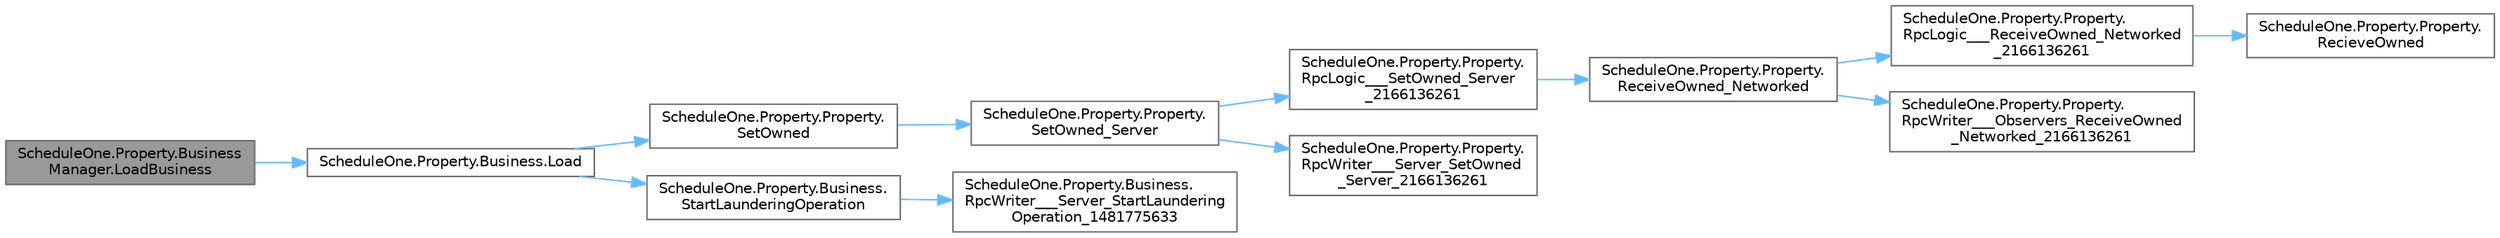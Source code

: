 digraph "ScheduleOne.Property.BusinessManager.LoadBusiness"
{
 // LATEX_PDF_SIZE
  bgcolor="transparent";
  edge [fontname=Helvetica,fontsize=10,labelfontname=Helvetica,labelfontsize=10];
  node [fontname=Helvetica,fontsize=10,shape=box,height=0.2,width=0.4];
  rankdir="LR";
  Node1 [id="Node000001",label="ScheduleOne.Property.Business\lManager.LoadBusiness",height=0.2,width=0.4,color="gray40", fillcolor="grey60", style="filled", fontcolor="black",tooltip=" "];
  Node1 -> Node2 [id="edge1_Node000001_Node000002",color="steelblue1",style="solid",tooltip=" "];
  Node2 [id="Node000002",label="ScheduleOne.Property.Business.Load",height=0.2,width=0.4,color="grey40", fillcolor="white", style="filled",URL="$class_schedule_one_1_1_property_1_1_business.html#ad4bd49c26df517b6f0938a654011f48f",tooltip=" "];
  Node2 -> Node3 [id="edge2_Node000002_Node000003",color="steelblue1",style="solid",tooltip=" "];
  Node3 [id="Node000003",label="ScheduleOne.Property.Property.\lSetOwned",height=0.2,width=0.4,color="grey40", fillcolor="white", style="filled",URL="$class_schedule_one_1_1_property_1_1_property.html#aee0fd38b46c6a865e1fd725b25072559",tooltip=" "];
  Node3 -> Node4 [id="edge3_Node000003_Node000004",color="steelblue1",style="solid",tooltip=" "];
  Node4 [id="Node000004",label="ScheduleOne.Property.Property.\lSetOwned_Server",height=0.2,width=0.4,color="grey40", fillcolor="white", style="filled",URL="$class_schedule_one_1_1_property_1_1_property.html#af89e0574953729e50fceff864d9af253",tooltip=" "];
  Node4 -> Node5 [id="edge4_Node000004_Node000005",color="steelblue1",style="solid",tooltip=" "];
  Node5 [id="Node000005",label="ScheduleOne.Property.Property.\lRpcLogic___SetOwned_Server\l_2166136261",height=0.2,width=0.4,color="grey40", fillcolor="white", style="filled",URL="$class_schedule_one_1_1_property_1_1_property.html#ad4520121a5ec3833393ed38637b2e65c",tooltip=" "];
  Node5 -> Node6 [id="edge5_Node000005_Node000006",color="steelblue1",style="solid",tooltip=" "];
  Node6 [id="Node000006",label="ScheduleOne.Property.Property.\lReceiveOwned_Networked",height=0.2,width=0.4,color="grey40", fillcolor="white", style="filled",URL="$class_schedule_one_1_1_property_1_1_property.html#ac8427e58384a32da8fce132db3b95dc0",tooltip=" "];
  Node6 -> Node7 [id="edge6_Node000006_Node000007",color="steelblue1",style="solid",tooltip=" "];
  Node7 [id="Node000007",label="ScheduleOne.Property.Property.\lRpcLogic___ReceiveOwned_Networked\l_2166136261",height=0.2,width=0.4,color="grey40", fillcolor="white", style="filled",URL="$class_schedule_one_1_1_property_1_1_property.html#a536097e86112723b62699b0e52d2a60f",tooltip=" "];
  Node7 -> Node8 [id="edge7_Node000007_Node000008",color="steelblue1",style="solid",tooltip=" "];
  Node8 [id="Node000008",label="ScheduleOne.Property.Property.\lRecieveOwned",height=0.2,width=0.4,color="grey40", fillcolor="white", style="filled",URL="$class_schedule_one_1_1_property_1_1_property.html#abd30f694aefc10b91b501cfea30f976c",tooltip=" "];
  Node6 -> Node9 [id="edge8_Node000006_Node000009",color="steelblue1",style="solid",tooltip=" "];
  Node9 [id="Node000009",label="ScheduleOne.Property.Property.\lRpcWriter___Observers_ReceiveOwned\l_Networked_2166136261",height=0.2,width=0.4,color="grey40", fillcolor="white", style="filled",URL="$class_schedule_one_1_1_property_1_1_property.html#a247ebb8d748b61cf02b80031aad4ba08",tooltip=" "];
  Node4 -> Node10 [id="edge9_Node000004_Node000010",color="steelblue1",style="solid",tooltip=" "];
  Node10 [id="Node000010",label="ScheduleOne.Property.Property.\lRpcWriter___Server_SetOwned\l_Server_2166136261",height=0.2,width=0.4,color="grey40", fillcolor="white", style="filled",URL="$class_schedule_one_1_1_property_1_1_property.html#a7fefe8273932f58bad452608823f8cf2",tooltip=" "];
  Node2 -> Node11 [id="edge10_Node000002_Node000011",color="steelblue1",style="solid",tooltip=" "];
  Node11 [id="Node000011",label="ScheduleOne.Property.Business.\lStartLaunderingOperation",height=0.2,width=0.4,color="grey40", fillcolor="white", style="filled",URL="$class_schedule_one_1_1_property_1_1_business.html#a62fc544337b35a37b4d364c052741788",tooltip=" "];
  Node11 -> Node12 [id="edge11_Node000011_Node000012",color="steelblue1",style="solid",tooltip=" "];
  Node12 [id="Node000012",label="ScheduleOne.Property.Business.\lRpcWriter___Server_StartLaundering\lOperation_1481775633",height=0.2,width=0.4,color="grey40", fillcolor="white", style="filled",URL="$class_schedule_one_1_1_property_1_1_business.html#abf38a4ad92683314c8c608a5d6e1ce9c",tooltip=" "];
}
